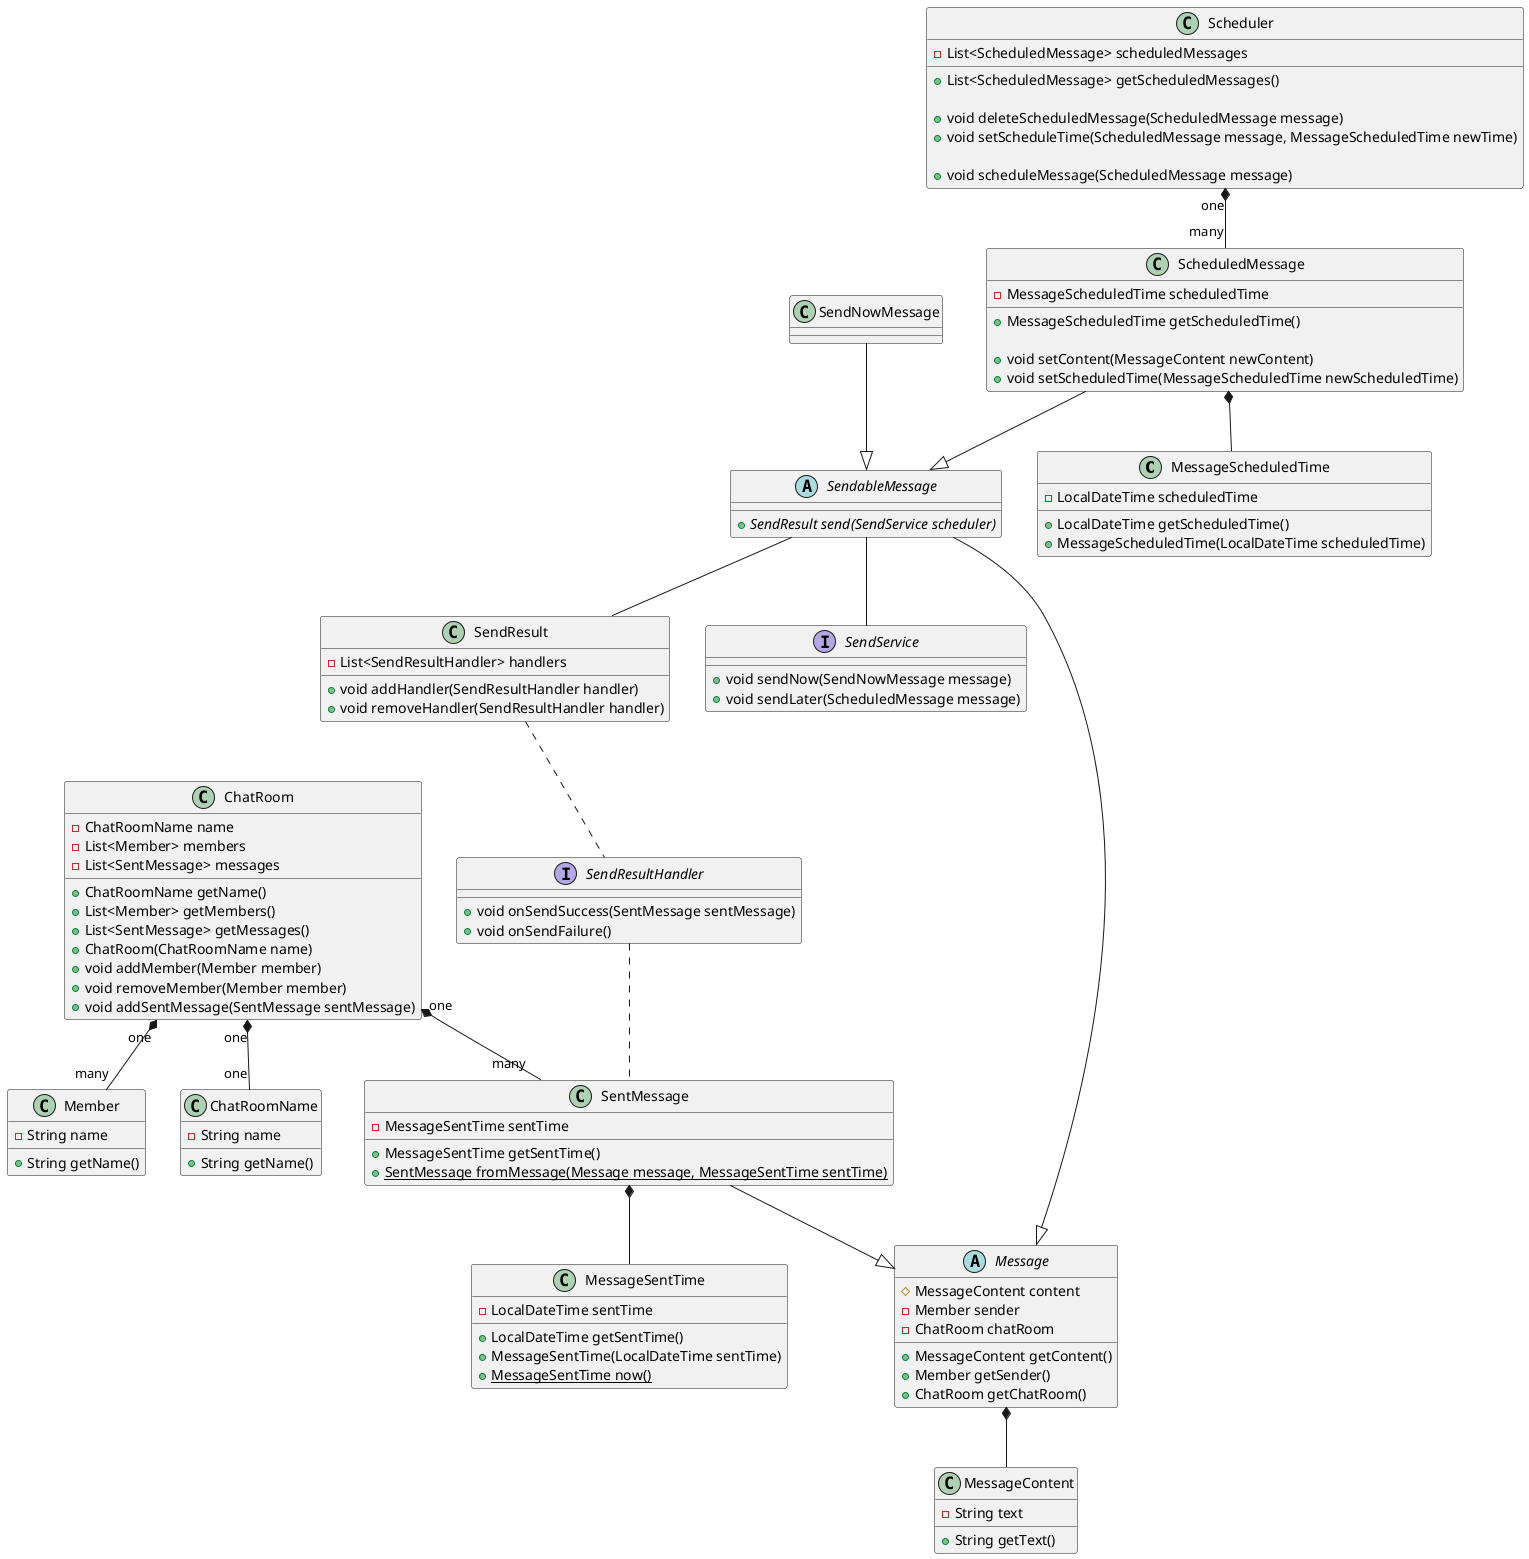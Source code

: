 @startuml
class MessageScheduledTime {
    - LocalDateTime scheduledTime
    + LocalDateTime getScheduledTime()
    + MessageScheduledTime(LocalDateTime scheduledTime)
}

class MessageSentTime {
    - LocalDateTime sentTime
    + LocalDateTime getSentTime()
    + MessageSentTime(LocalDateTime sentTime)
    + {static} MessageSentTime now()
}

class Member {
    - String name
    + String getName()
}

class ChatRoomName {
    - String name
    + String getName()
}

class ChatRoom {
    - ChatRoomName name
    - List<Member> members
    - List<SentMessage> messages
    + ChatRoomName getName()
    + List<Member> getMembers()
    + List<SentMessage> getMessages()
    + ChatRoom(ChatRoomName name)
    + void addMember(Member member)
    + void removeMember(Member member)
    + void addSentMessage(SentMessage sentMessage)
}

ChatRoom "one" *-- "one" ChatRoomName
ChatRoom "one" *-- "many" Member
ChatRoom "one" *-- "many" SentMessage

abstract class Message {
    # MessageContent content
    - Member sender
    - ChatRoom chatRoom
    + MessageContent getContent()
    + Member getSender()
    + ChatRoom getChatRoom()
}

class MessageContent {
    - String text
    + String getText()
}

class ScheduledMessage {
    - MessageScheduledTime scheduledTime
    + MessageScheduledTime getScheduledTime()

    + void setContent(MessageContent newContent)
    + void setScheduledTime(MessageScheduledTime newScheduledTime)
}

interface SendService {
    + void sendNow(SendNowMessage message)
    + void sendLater(ScheduledMessage message)
}

abstract class SendableMessage {
    + SendResult {abstract} send(SendService scheduler)
}

class SendResult {
    - List<SendResultHandler> handlers
    + void addHandler(SendResultHandler handler)
    + void removeHandler(SendResultHandler handler)
}

interface SendResultHandler {
    + void onSendSuccess(SentMessage sentMessage)
    + void onSendFailure()
}

class SendNowMessage {

}

class SentMessage {
    - MessageSentTime sentTime
    + MessageSentTime getSentTime()
    + {static} SentMessage fromMessage(Message message, MessageSentTime sentTime)
}

Message *-- MessageContent
ScheduledMessage --|> SendableMessage
SentMessage --|> Message
SendableMessage --|> Message
SendNowMessage --|> SendableMessage
ScheduledMessage *-- MessageScheduledTime
SentMessage *-- MessageSentTime

SendableMessage -- SendResult
SendResult .. SendResultHandler
SendResultHandler .. SentMessage

SendableMessage -- SendService

class Scheduler {
    - List<ScheduledMessage> scheduledMessages
    + List<ScheduledMessage> getScheduledMessages()

    + void deleteScheduledMessage(ScheduledMessage message)
    + void setScheduleTime(ScheduledMessage message, MessageScheduledTime newTime)

    + void scheduleMessage(ScheduledMessage message)
}

Scheduler "one" *-- "many" ScheduledMessage
@endumlg